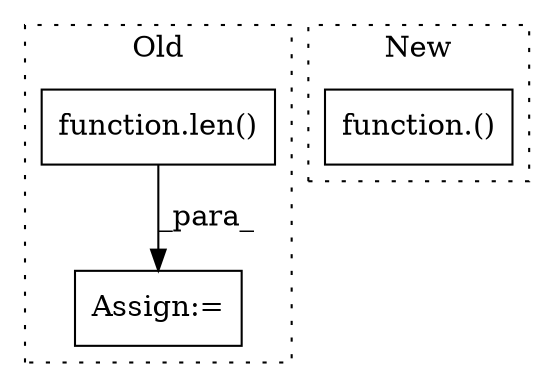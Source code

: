 digraph G {
subgraph cluster0 {
1 [label="function.len()" a="75" s="23648,23663" l="4,1" shape="box"];
3 [label="Assign:=" a="68" s="23645" l="3" shape="box"];
label = "Old";
style="dotted";
}
subgraph cluster1 {
2 [label="function.()" a="75" s="27079" l="47" shape="box"];
label = "New";
style="dotted";
}
1 -> 3 [label="_para_"];
}